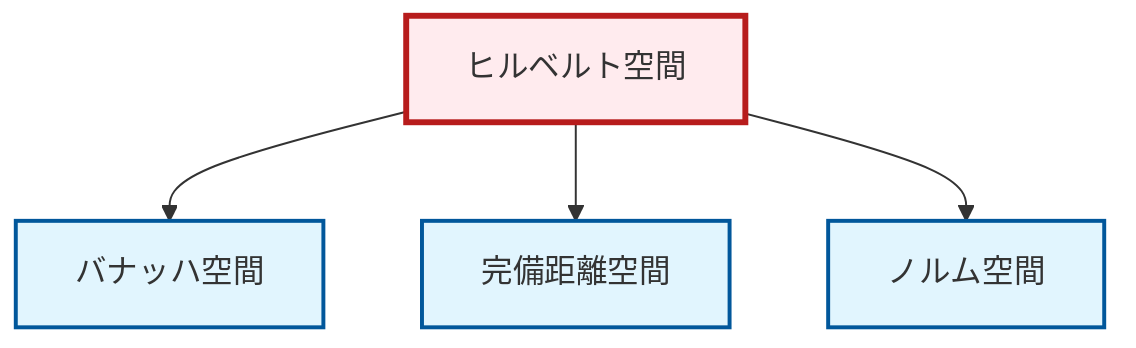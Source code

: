 graph TD
    classDef definition fill:#e1f5fe,stroke:#01579b,stroke-width:2px
    classDef theorem fill:#f3e5f5,stroke:#4a148c,stroke-width:2px
    classDef axiom fill:#fff3e0,stroke:#e65100,stroke-width:2px
    classDef example fill:#e8f5e9,stroke:#1b5e20,stroke-width:2px
    classDef current fill:#ffebee,stroke:#b71c1c,stroke-width:3px
    def-complete-metric-space["完備距離空間"]:::definition
    def-hilbert-space["ヒルベルト空間"]:::definition
    def-normed-vector-space["ノルム空間"]:::definition
    def-banach-space["バナッハ空間"]:::definition
    def-hilbert-space --> def-banach-space
    def-hilbert-space --> def-complete-metric-space
    def-hilbert-space --> def-normed-vector-space
    class def-hilbert-space current